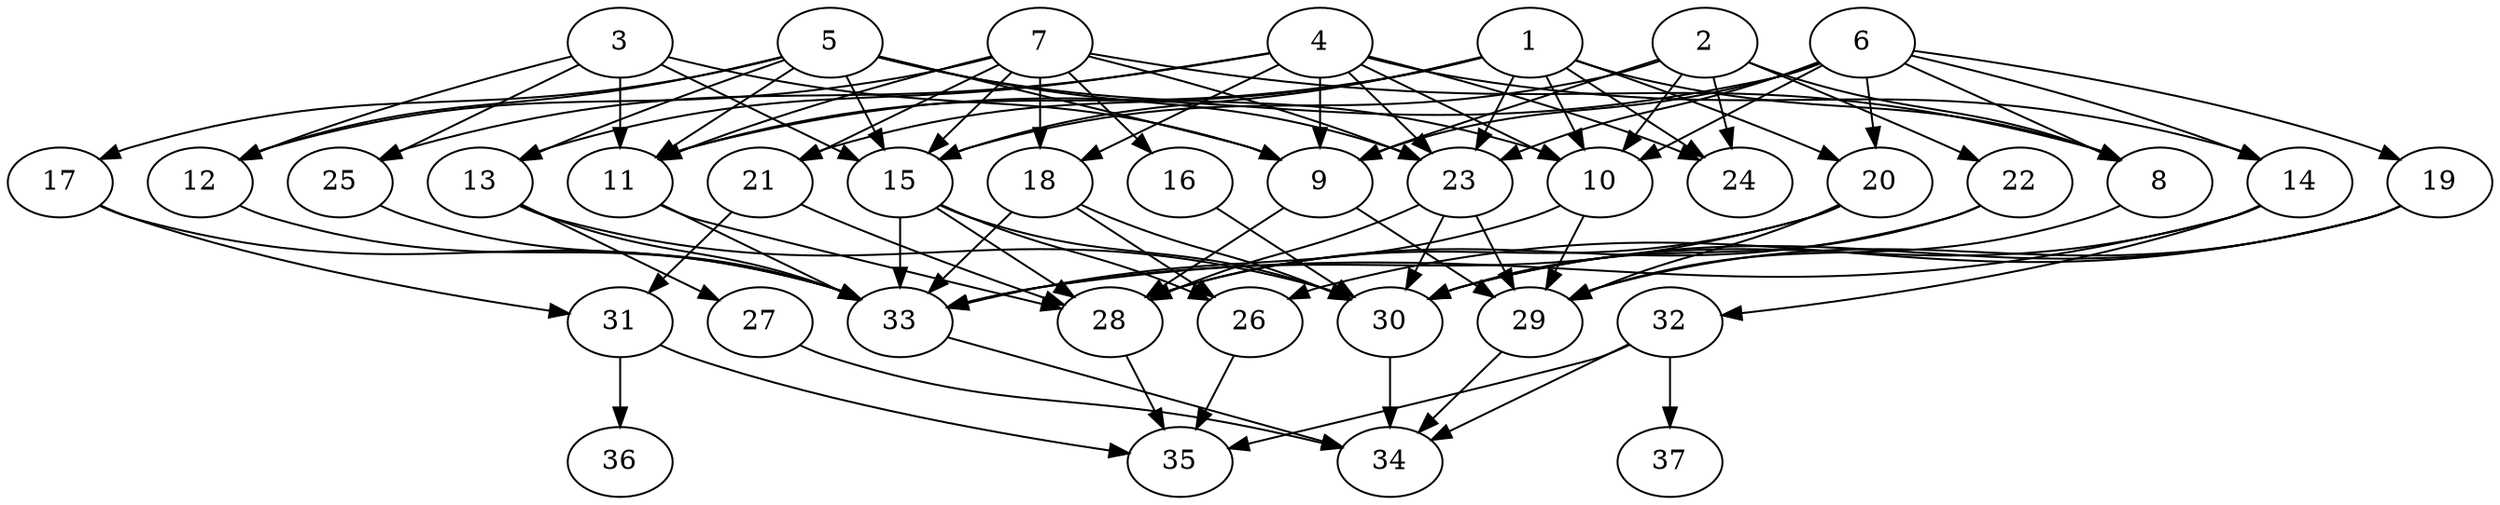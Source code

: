 // DAG (tier=3-complex, mode=data, n=37, ccr=0.526, fat=0.754, density=0.697, regular=0.380, jump=0.276, mindata=4194304, maxdata=33554432)
// DAG automatically generated by daggen at Sun Aug 24 16:33:35 2025
// /home/ermia/Project/Environments/daggen/bin/daggen --dot --ccr 0.526 --fat 0.754 --regular 0.380 --density 0.697 --jump 0.276 --mindata 4194304 --maxdata 33554432 -n 37 
digraph G {
  1 [size="44327967410584528", alpha="0.11", expect_size="22163983705292264"]
  1 -> 8 [size ="1772717292388352"]
  1 -> 10 [size ="1772717292388352"]
  1 -> 11 [size ="1772717292388352"]
  1 -> 15 [size ="1772717292388352"]
  1 -> 20 [size ="1772717292388352"]
  1 -> 21 [size ="1772717292388352"]
  1 -> 23 [size ="1772717292388352"]
  1 -> 24 [size ="1772717292388352"]
  2 [size="4522079036109915136", alpha="0.14", expect_size="2261039518054957568"]
  2 -> 8 [size ="2247129313574912"]
  2 -> 9 [size ="2247129313574912"]
  2 -> 10 [size ="2247129313574912"]
  2 -> 15 [size ="2247129313574912"]
  2 -> 22 [size ="2247129313574912"]
  2 -> 24 [size ="2247129313574912"]
  3 [size="605117916563636224000", alpha="0.19", expect_size="302558958281818112000"]
  3 -> 9 [size ="572334591180800"]
  3 -> 11 [size ="572334591180800"]
  3 -> 12 [size ="572334591180800"]
  3 -> 15 [size ="572334591180800"]
  3 -> 25 [size ="572334591180800"]
  4 [size="9390089906932047872", alpha="0.06", expect_size="4695044953466023936"]
  4 -> 9 [size ="4610556258418688"]
  4 -> 10 [size ="4610556258418688"]
  4 -> 13 [size ="4610556258418688"]
  4 -> 14 [size ="4610556258418688"]
  4 -> 18 [size ="4610556258418688"]
  4 -> 23 [size ="4610556258418688"]
  4 -> 24 [size ="4610556258418688"]
  4 -> 25 [size ="4610556258418688"]
  5 [size="77309305092834160", alpha="0.19", expect_size="38654652546417080"]
  5 -> 9 [size ="2360278104670208"]
  5 -> 10 [size ="2360278104670208"]
  5 -> 11 [size ="2360278104670208"]
  5 -> 12 [size ="2360278104670208"]
  5 -> 13 [size ="2360278104670208"]
  5 -> 15 [size ="2360278104670208"]
  5 -> 17 [size ="2360278104670208"]
  5 -> 23 [size ="2360278104670208"]
  6 [size="5239137415216706560", alpha="0.09", expect_size="2619568707608353280"]
  6 -> 8 [size ="2198517598650368"]
  6 -> 9 [size ="2198517598650368"]
  6 -> 10 [size ="2198517598650368"]
  6 -> 11 [size ="2198517598650368"]
  6 -> 14 [size ="2198517598650368"]
  6 -> 19 [size ="2198517598650368"]
  6 -> 20 [size ="2198517598650368"]
  6 -> 23 [size ="2198517598650368"]
  7 [size="18966594298929770496", alpha="0.19", expect_size="9483297149464885248"]
  7 -> 8 [size ="6636463751954432"]
  7 -> 11 [size ="6636463751954432"]
  7 -> 12 [size ="6636463751954432"]
  7 -> 15 [size ="6636463751954432"]
  7 -> 16 [size ="6636463751954432"]
  7 -> 18 [size ="6636463751954432"]
  7 -> 21 [size ="6636463751954432"]
  7 -> 23 [size ="6636463751954432"]
  8 [size="9002235084161417216000", alpha="0.19", expect_size="4501117542080708608000"]
  8 -> 29 [size ="3461972020428800"]
  9 [size="858666584022378872832", alpha="0.12", expect_size="429333292011189436416"]
  9 -> 28 [size ="722724917870592"]
  9 -> 29 [size ="722724917870592"]
  10 [size="2962215517774384128", alpha="0.08", expect_size="1481107758887192064"]
  10 -> 29 [size ="1191107308290048"]
  10 -> 33 [size ="1191107308290048"]
  11 [size="3081228620505518592", alpha="0.08", expect_size="1540614310252759296"]
  11 -> 28 [size ="5071911117651968"]
  11 -> 33 [size ="5071911117651968"]
  12 [size="13925994457645187072000", alpha="0.02", expect_size="6962997228822593536000"]
  12 -> 33 [size ="4630637654835200"]
  13 [size="25628940707667864", alpha="0.11", expect_size="12814470353833932"]
  13 -> 27 [size ="436679265484800"]
  13 -> 30 [size ="436679265484800"]
  13 -> 33 [size ="436679265484800"]
  14 [size="275241943635431872", alpha="0.10", expect_size="137620971817715936"]
  14 -> 30 [size ="4329423704686592"]
  14 -> 32 [size ="4329423704686592"]
  14 -> 33 [size ="4329423704686592"]
  15 [size="17362893648641036288", alpha="0.09", expect_size="8681446824320518144"]
  15 -> 26 [size ="7204977499963392"]
  15 -> 28 [size ="7204977499963392"]
  15 -> 30 [size ="7204977499963392"]
  15 -> 33 [size ="7204977499963392"]
  16 [size="10399608842827495112704", alpha="0.16", expect_size="5199804421413747556352"]
  16 -> 30 [size ="3811547386216448"]
  17 [size="372016246481510976", alpha="0.02", expect_size="186008123240755488"]
  17 -> 31 [size ="6791192297603072"]
  17 -> 33 [size ="6791192297603072"]
  18 [size="9707371906847186944", alpha="0.07", expect_size="4853685953423593472"]
  18 -> 26 [size ="4180554870161408"]
  18 -> 30 [size ="4180554870161408"]
  18 -> 33 [size ="4180554870161408"]
  19 [size="17520492846640693248", alpha="0.09", expect_size="8760246423320346624"]
  19 -> 26 [size ="5910923785011200"]
  19 -> 29 [size ="5910923785011200"]
  19 -> 30 [size ="5910923785011200"]
  20 [size="117687545474124032", alpha="0.14", expect_size="58843772737062016"]
  20 -> 28 [size ="3759513219891200"]
  20 -> 29 [size ="3759513219891200"]
  20 -> 33 [size ="3759513219891200"]
  21 [size="64747257917590808", alpha="0.19", expect_size="32373628958795404"]
  21 -> 28 [size ="1485869781352448"]
  21 -> 31 [size ="1485869781352448"]
  22 [size="11577238323831779622912", alpha="0.10", expect_size="5788619161915889811456"]
  22 -> 28 [size ="4094114358362112"]
  22 -> 30 [size ="4094114358362112"]
  23 [size="31833312305610752000000", alpha="0.11", expect_size="15916656152805376000000"]
  23 -> 28 [size ="8035468574720000"]
  23 -> 29 [size ="8035468574720000"]
  23 -> 30 [size ="8035468574720000"]
  24 [size="8047012062409056", alpha="0.18", expect_size="4023506031204528"]
  25 [size="30615216817908696", alpha="0.16", expect_size="15307608408954348"]
  25 -> 33 [size ="641665731657728"]
  26 [size="4378284973774574977024", alpha="0.04", expect_size="2189142486887287488512"]
  26 -> 35 [size ="2141046028894208"]
  27 [size="6996663432583890075648", alpha="0.02", expect_size="3498331716291945037824"]
  27 -> 34 [size ="2926514244943872"]
  28 [size="1383658400910542592", alpha="0.13", expect_size="691829200455271296"]
  28 -> 35 [size ="1381270072328192"]
  29 [size="3666182087910192128", alpha="0.10", expect_size="1833091043955096064"]
  29 -> 34 [size ="7083066824589312"]
  30 [size="573538022494107264", alpha="0.04", expect_size="286769011247053632"]
  30 -> 34 [size ="1099959587831808"]
  31 [size="32183261937382067273728", alpha="0.00", expect_size="16091630968691033636864"]
  31 -> 35 [size ="8094251485233152"]
  31 -> 36 [size ="8094251485233152"]
  32 [size="1970440922324552122368", alpha="0.09", expect_size="985220461162276061184"]
  32 -> 34 [size ="1257377252769792"]
  32 -> 35 [size ="1257377252769792"]
  32 -> 37 [size ="1257377252769792"]
  33 [size="347457455515185984", alpha="0.03", expect_size="173728727757592992"]
  33 -> 34 [size ="5599386578976768"]
  34 [size="8237943216650435166208", alpha="0.01", expect_size="4118971608325217583104"]
  35 [size="11793671125388800", alpha="0.12", expect_size="5896835562694400"]
  36 [size="3304522437107144704", alpha="0.03", expect_size="1652261218553572352"]
  37 [size="89423043242976346112", alpha="0.05", expect_size="44711521621488173056"]
}